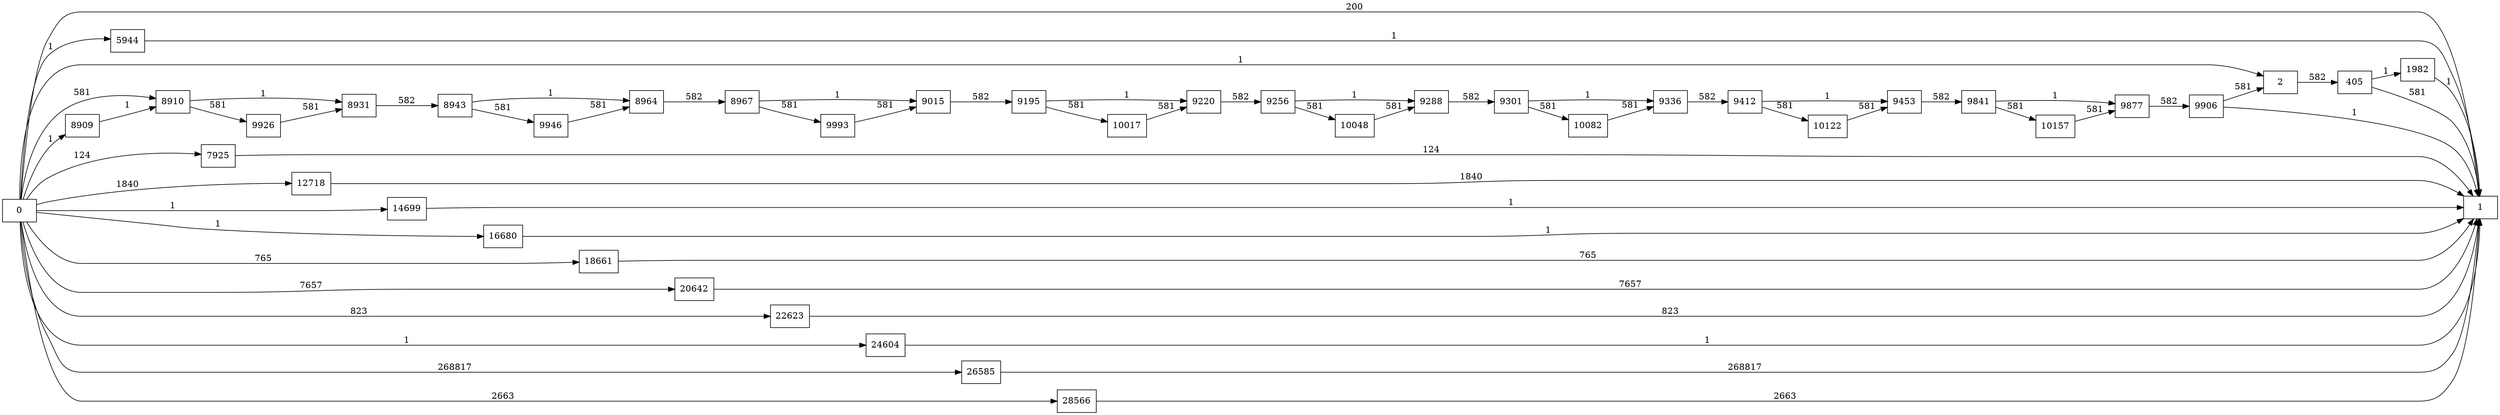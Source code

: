 digraph {
	graph [rankdir=LR]
	node [shape=rectangle]
	2 -> 405 [label=582]
	405 -> 1 [label=581]
	405 -> 1982 [label=1]
	1982 -> 1 [label=1]
	5944 -> 1 [label=1]
	7925 -> 1 [label=124]
	8909 -> 8910 [label=1]
	8910 -> 8931 [label=1]
	8910 -> 9926 [label=581]
	8931 -> 8943 [label=582]
	8943 -> 8964 [label=1]
	8943 -> 9946 [label=581]
	8964 -> 8967 [label=582]
	8967 -> 9015 [label=1]
	8967 -> 9993 [label=581]
	9015 -> 9195 [label=582]
	9195 -> 9220 [label=1]
	9195 -> 10017 [label=581]
	9220 -> 9256 [label=582]
	9256 -> 9288 [label=1]
	9256 -> 10048 [label=581]
	9288 -> 9301 [label=582]
	9301 -> 9336 [label=1]
	9301 -> 10082 [label=581]
	9336 -> 9412 [label=582]
	9412 -> 9453 [label=1]
	9412 -> 10122 [label=581]
	9453 -> 9841 [label=582]
	9841 -> 9877 [label=1]
	9841 -> 10157 [label=581]
	9877 -> 9906 [label=582]
	9906 -> 1 [label=1]
	9906 -> 2 [label=581]
	9926 -> 8931 [label=581]
	9946 -> 8964 [label=581]
	9993 -> 9015 [label=581]
	10017 -> 9220 [label=581]
	10048 -> 9288 [label=581]
	10082 -> 9336 [label=581]
	10122 -> 9453 [label=581]
	10157 -> 9877 [label=581]
	12718 -> 1 [label=1840]
	14699 -> 1 [label=1]
	16680 -> 1 [label=1]
	18661 -> 1 [label=765]
	20642 -> 1 [label=7657]
	22623 -> 1 [label=823]
	24604 -> 1 [label=1]
	26585 -> 1 [label=268817]
	28566 -> 1 [label=2663]
	0 -> 2 [label=1]
	0 -> 8910 [label=581]
	0 -> 1 [label=200]
	0 -> 5944 [label=1]
	0 -> 7925 [label=124]
	0 -> 8909 [label=1]
	0 -> 12718 [label=1840]
	0 -> 14699 [label=1]
	0 -> 16680 [label=1]
	0 -> 18661 [label=765]
	0 -> 20642 [label=7657]
	0 -> 22623 [label=823]
	0 -> 24604 [label=1]
	0 -> 26585 [label=268817]
	0 -> 28566 [label=2663]
}
